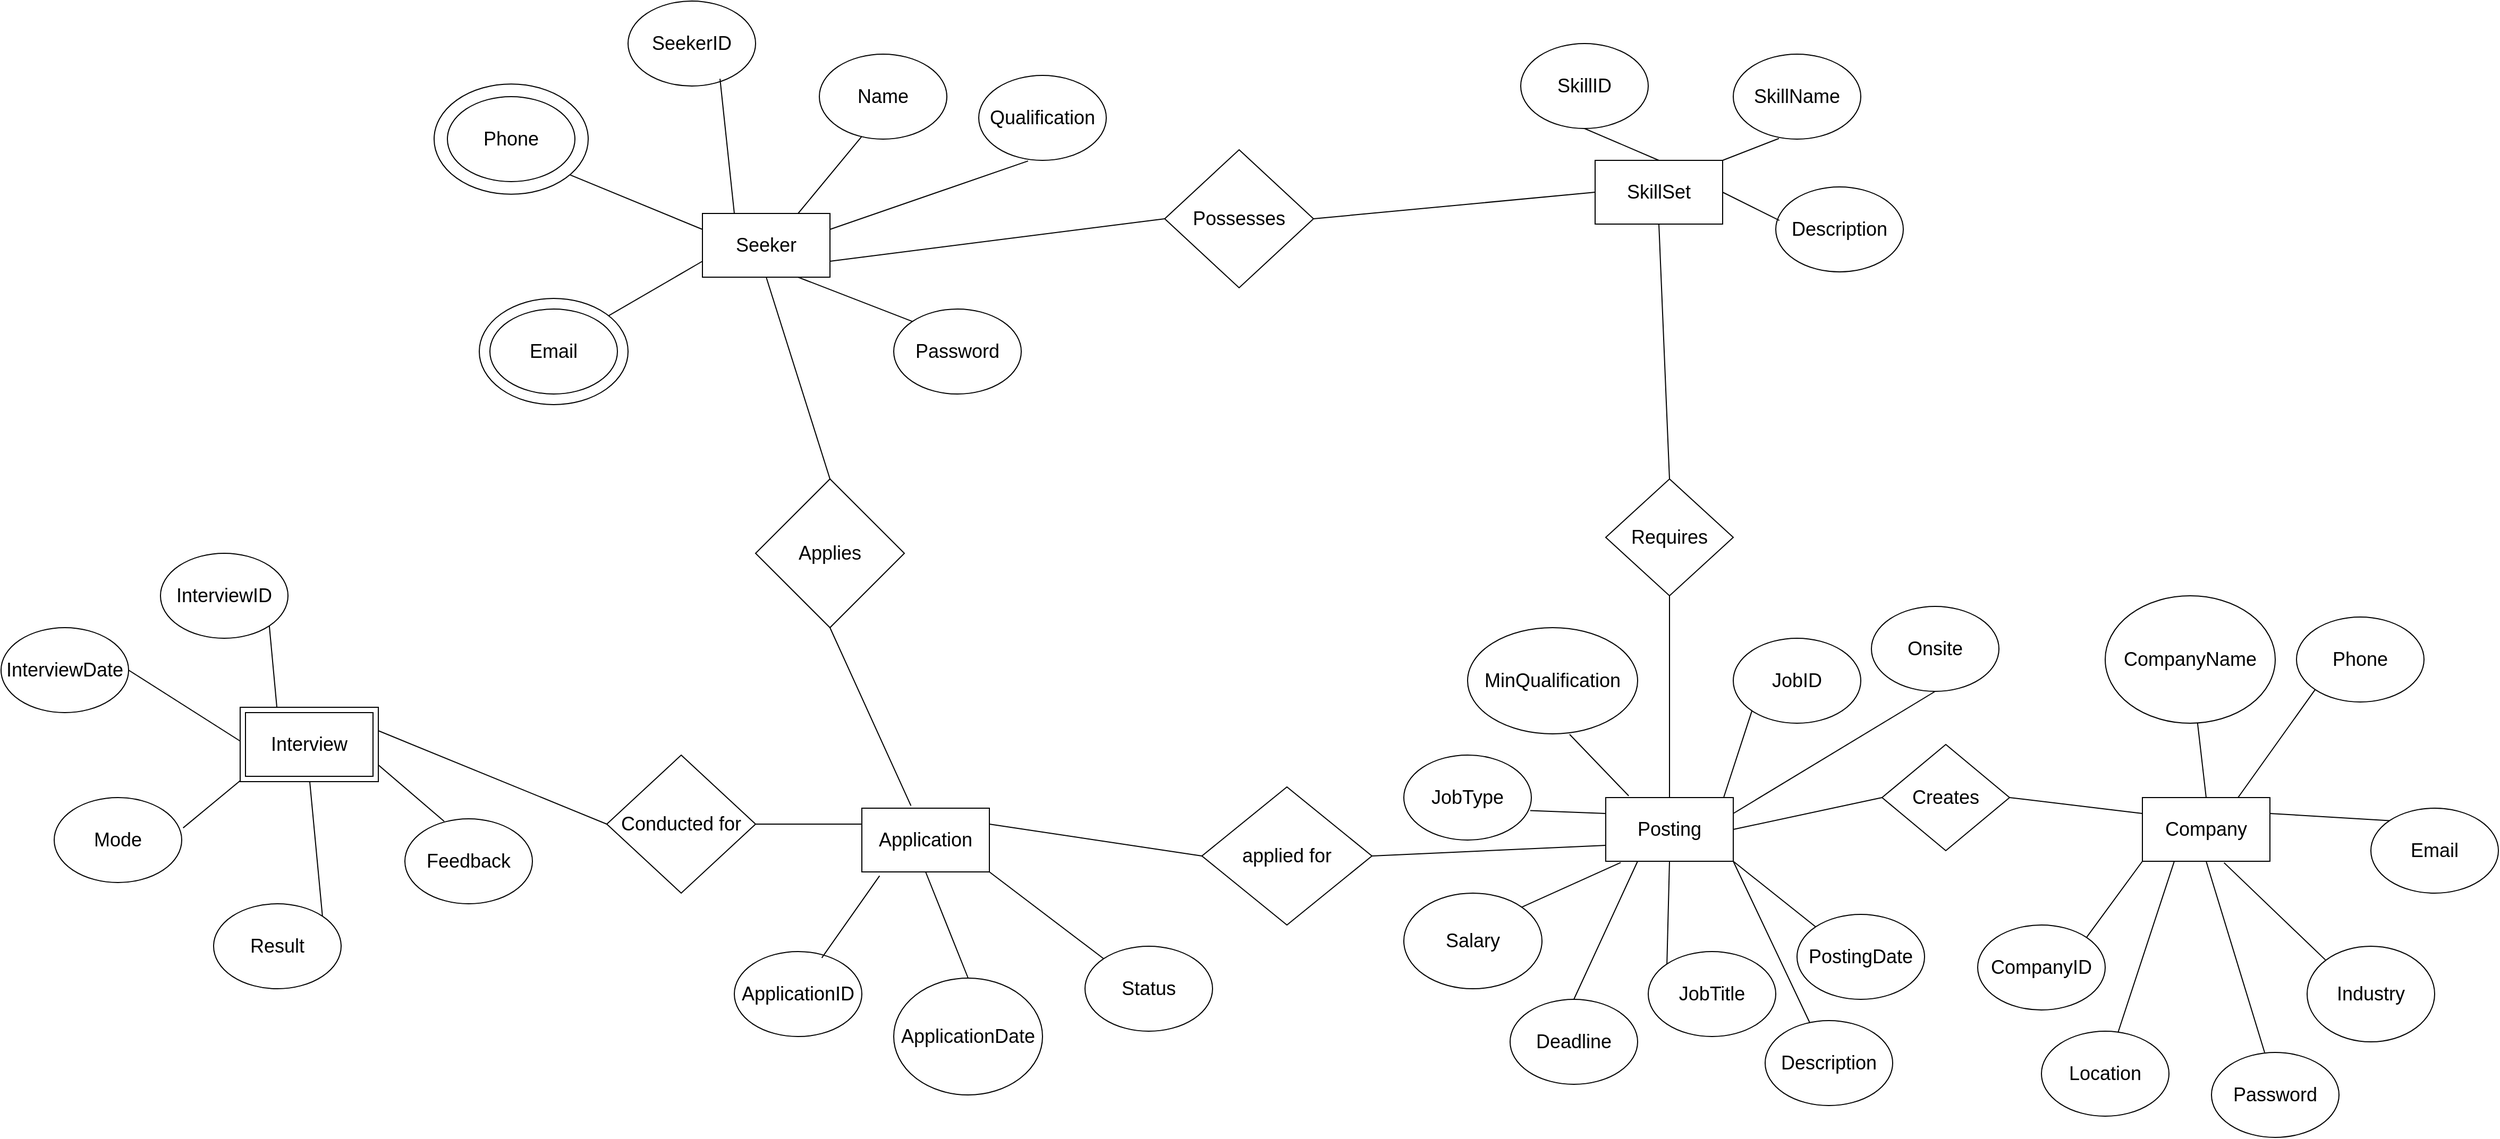 <mxfile>
    <diagram name="Page-1" id="cp84o7B4BJOMeSiZlsK_">
        <mxGraphModel dx="1922" dy="307" grid="1" gridSize="10" guides="1" tooltips="1" connect="1" arrows="1" fold="1" page="1" pageScale="1" pageWidth="850" pageHeight="1100" math="0" shadow="0">
            <root>
                <mxCell id="0"/>
                <mxCell id="1" parent="0"/>
                <mxCell id="RwynLnDdxg68aPMQS0TP-105" value="" style="endArrow=none;html=1;rounded=0;exitX=1;exitY=1;exitDx=0;exitDy=0;entryX=0.25;entryY=0;entryDx=0;entryDy=0;" parent="1" source="RwynLnDdxg68aPMQS0TP-100" target="RwynLnDdxg68aPMQS0TP-99" edge="1">
                    <mxGeometry width="50" height="50" relative="1" as="geometry">
                        <mxPoint x="60" y="730" as="sourcePoint"/>
                        <mxPoint x="110" y="680" as="targetPoint"/>
                    </mxGeometry>
                </mxCell>
                <mxCell id="RwynLnDdxg68aPMQS0TP-106" value="" style="endArrow=none;html=1;rounded=0;exitX=1;exitY=0.5;exitDx=0;exitDy=0;entryX=0;entryY=0.5;entryDx=0;entryDy=0;" parent="1" source="RwynLnDdxg68aPMQS0TP-101" target="RwynLnDdxg68aPMQS0TP-99" edge="1">
                    <mxGeometry width="50" height="50" relative="1" as="geometry">
                        <mxPoint x="60" y="730" as="sourcePoint"/>
                        <mxPoint x="110" y="680" as="targetPoint"/>
                    </mxGeometry>
                </mxCell>
                <mxCell id="RwynLnDdxg68aPMQS0TP-107" value="" style="endArrow=none;html=1;rounded=0;exitX=1.011;exitY=0.357;exitDx=0;exitDy=0;exitPerimeter=0;entryX=0;entryY=1;entryDx=0;entryDy=0;" parent="1" source="RwynLnDdxg68aPMQS0TP-102" target="RwynLnDdxg68aPMQS0TP-99" edge="1">
                    <mxGeometry width="50" height="50" relative="1" as="geometry">
                        <mxPoint x="60" y="730" as="sourcePoint"/>
                        <mxPoint x="110" y="680" as="targetPoint"/>
                    </mxGeometry>
                </mxCell>
                <mxCell id="RwynLnDdxg68aPMQS0TP-108" value="" style="endArrow=none;html=1;rounded=0;exitX=1;exitY=0;exitDx=0;exitDy=0;entryX=0.5;entryY=1;entryDx=0;entryDy=0;" parent="1" source="RwynLnDdxg68aPMQS0TP-103" target="RwynLnDdxg68aPMQS0TP-99" edge="1">
                    <mxGeometry width="50" height="50" relative="1" as="geometry">
                        <mxPoint x="60" y="730" as="sourcePoint"/>
                        <mxPoint x="110" y="680" as="targetPoint"/>
                    </mxGeometry>
                </mxCell>
                <mxCell id="RwynLnDdxg68aPMQS0TP-109" value="" style="endArrow=none;html=1;rounded=0;exitX=0.308;exitY=0.03;exitDx=0;exitDy=0;entryX=1;entryY=0.75;entryDx=0;entryDy=0;exitPerimeter=0;" parent="1" source="RwynLnDdxg68aPMQS0TP-104" target="RwynLnDdxg68aPMQS0TP-99" edge="1">
                    <mxGeometry width="50" height="50" relative="1" as="geometry">
                        <mxPoint x="60" y="730" as="sourcePoint"/>
                        <mxPoint x="110" y="680" as="targetPoint"/>
                    </mxGeometry>
                </mxCell>
                <mxCell id="24" value="" style="endArrow=none;html=1;exitX=1;exitY=0.25;exitDx=0;exitDy=0;entryX=0;entryY=0.5;entryDx=0;entryDy=0;" parent="1" source="RwynLnDdxg68aPMQS0TP-99" target="22" edge="1">
                    <mxGeometry width="50" height="50" relative="1" as="geometry">
                        <mxPoint x="100" y="600" as="sourcePoint"/>
                        <mxPoint x="150" y="550" as="targetPoint"/>
                    </mxGeometry>
                </mxCell>
                <mxCell id="44" value="" style="rounded=0;whiteSpace=wrap;html=1;" parent="1" vertex="1">
                    <mxGeometry x="-515" y="685" width="130" height="70" as="geometry"/>
                </mxCell>
                <mxCell id="RwynLnDdxg68aPMQS0TP-13" value="" style="endArrow=none;html=1;rounded=0;entryX=1;entryY=1;entryDx=0;entryDy=0;exitX=0;exitY=0.25;exitDx=0;exitDy=0;" parent="1" source="RwynLnDdxg68aPMQS0TP-1" target="RwynLnDdxg68aPMQS0TP-5" edge="1">
                    <mxGeometry width="50" height="50" relative="1" as="geometry">
                        <mxPoint x="150" y="190" as="sourcePoint"/>
                        <mxPoint x="200" y="140" as="targetPoint"/>
                    </mxGeometry>
                </mxCell>
                <mxCell id="RwynLnDdxg68aPMQS0TP-14" value="" style="endArrow=none;html=1;rounded=0;exitX=1;exitY=0;exitDx=0;exitDy=0;entryX=0;entryY=0.75;entryDx=0;entryDy=0;" parent="1" source="RwynLnDdxg68aPMQS0TP-4" target="RwynLnDdxg68aPMQS0TP-1" edge="1">
                    <mxGeometry width="50" height="50" relative="1" as="geometry">
                        <mxPoint x="150" y="190" as="sourcePoint"/>
                        <mxPoint x="200" y="140" as="targetPoint"/>
                    </mxGeometry>
                </mxCell>
                <mxCell id="26" value="" style="ellipse;whiteSpace=wrap;html=1;" parent="1" vertex="1">
                    <mxGeometry x="-332.5" y="98.13" width="145" height="103.75" as="geometry"/>
                </mxCell>
                <mxCell id="25" value="" style="ellipse;whiteSpace=wrap;html=1;" parent="1" vertex="1">
                    <mxGeometry x="-290" y="300" width="140" height="100" as="geometry"/>
                </mxCell>
                <mxCell id="RwynLnDdxg68aPMQS0TP-1" value="&lt;font style=&quot;font-size: 18px;&quot;&gt;Seeker&lt;/font&gt;" style="rounded=0;whiteSpace=wrap;html=1;" parent="1" vertex="1">
                    <mxGeometry x="-80" y="220" width="120" height="60" as="geometry"/>
                </mxCell>
                <mxCell id="RwynLnDdxg68aPMQS0TP-2" value="&lt;font style=&quot;font-size: 18px;&quot;&gt;SeekerID&lt;/font&gt;" style="ellipse;whiteSpace=wrap;html=1;" parent="1" vertex="1">
                    <mxGeometry x="-150" y="20" width="120" height="80" as="geometry"/>
                </mxCell>
                <mxCell id="RwynLnDdxg68aPMQS0TP-3" value="&lt;font style=&quot;font-size: 18px;&quot;&gt;Name&lt;/font&gt;" style="ellipse;whiteSpace=wrap;html=1;" parent="1" vertex="1">
                    <mxGeometry x="30" y="70" width="120" height="80" as="geometry"/>
                </mxCell>
                <mxCell id="RwynLnDdxg68aPMQS0TP-4" value="&lt;font style=&quot;font-size: 18px;&quot;&gt;Email&lt;/font&gt;" style="ellipse;whiteSpace=wrap;html=1;" parent="1" vertex="1">
                    <mxGeometry x="-280" y="310" width="120" height="80" as="geometry"/>
                </mxCell>
                <mxCell id="RwynLnDdxg68aPMQS0TP-5" value="&lt;font style=&quot;font-size: 18px;&quot;&gt;Phone&lt;/font&gt;" style="ellipse;whiteSpace=wrap;html=1;" parent="1" vertex="1">
                    <mxGeometry x="-320" y="110" width="120" height="80" as="geometry"/>
                </mxCell>
                <mxCell id="RwynLnDdxg68aPMQS0TP-7" value="&lt;font style=&quot;font-size: 18px;&quot;&gt;Qualification&lt;/font&gt;" style="ellipse;whiteSpace=wrap;html=1;" parent="1" vertex="1">
                    <mxGeometry x="180" y="90" width="120" height="80" as="geometry"/>
                </mxCell>
                <mxCell id="RwynLnDdxg68aPMQS0TP-9" value="" style="endArrow=none;html=1;rounded=0;entryX=0.387;entryY=1.007;entryDx=0;entryDy=0;entryPerimeter=0;exitX=1;exitY=0.25;exitDx=0;exitDy=0;" parent="1" source="RwynLnDdxg68aPMQS0TP-1" target="RwynLnDdxg68aPMQS0TP-7" edge="1">
                    <mxGeometry width="50" height="50" relative="1" as="geometry">
                        <mxPoint x="150" y="190" as="sourcePoint"/>
                        <mxPoint x="200" y="140" as="targetPoint"/>
                    </mxGeometry>
                </mxCell>
                <mxCell id="RwynLnDdxg68aPMQS0TP-10" value="" style="endArrow=none;html=1;rounded=0;entryX=0.333;entryY=0.968;entryDx=0;entryDy=0;entryPerimeter=0;exitX=0.75;exitY=0;exitDx=0;exitDy=0;" parent="1" source="RwynLnDdxg68aPMQS0TP-1" target="RwynLnDdxg68aPMQS0TP-3" edge="1">
                    <mxGeometry width="50" height="50" relative="1" as="geometry">
                        <mxPoint x="150" y="190" as="sourcePoint"/>
                        <mxPoint x="200" y="140" as="targetPoint"/>
                    </mxGeometry>
                </mxCell>
                <mxCell id="RwynLnDdxg68aPMQS0TP-12" value="" style="endArrow=none;html=1;rounded=0;entryX=0.721;entryY=0.915;entryDx=0;entryDy=0;entryPerimeter=0;exitX=0.25;exitY=0;exitDx=0;exitDy=0;" parent="1" source="RwynLnDdxg68aPMQS0TP-1" target="RwynLnDdxg68aPMQS0TP-2" edge="1">
                    <mxGeometry width="50" height="50" relative="1" as="geometry">
                        <mxPoint x="150" y="190" as="sourcePoint"/>
                        <mxPoint x="200" y="140" as="targetPoint"/>
                    </mxGeometry>
                </mxCell>
                <mxCell id="RwynLnDdxg68aPMQS0TP-16" value="&lt;font style=&quot;font-size: 18px;&quot;&gt;SkillSet&lt;/font&gt;" style="rounded=0;whiteSpace=wrap;html=1;" parent="1" vertex="1">
                    <mxGeometry x="760" y="170" width="120" height="60" as="geometry"/>
                </mxCell>
                <mxCell id="RwynLnDdxg68aPMQS0TP-17" value="&lt;font style=&quot;font-size: 18px;&quot;&gt;SkillID&lt;/font&gt;" style="ellipse;whiteSpace=wrap;html=1;" parent="1" vertex="1">
                    <mxGeometry x="690" y="60" width="120" height="80" as="geometry"/>
                </mxCell>
                <mxCell id="RwynLnDdxg68aPMQS0TP-18" value="&lt;font style=&quot;font-size: 18px;&quot;&gt;SkillName&lt;/font&gt;" style="ellipse;whiteSpace=wrap;html=1;" parent="1" vertex="1">
                    <mxGeometry x="890" y="70" width="120" height="80" as="geometry"/>
                </mxCell>
                <mxCell id="RwynLnDdxg68aPMQS0TP-21" value="" style="endArrow=none;html=1;rounded=0;entryX=0.5;entryY=1;entryDx=0;entryDy=0;exitX=0.5;exitY=0;exitDx=0;exitDy=0;" parent="1" source="RwynLnDdxg68aPMQS0TP-16" target="RwynLnDdxg68aPMQS0TP-17" edge="1">
                    <mxGeometry width="50" height="50" relative="1" as="geometry">
                        <mxPoint x="570" y="190" as="sourcePoint"/>
                        <mxPoint x="620" y="140" as="targetPoint"/>
                    </mxGeometry>
                </mxCell>
                <mxCell id="RwynLnDdxg68aPMQS0TP-22" value="" style="endArrow=none;html=1;rounded=0;entryX=0.358;entryY=0.992;entryDx=0;entryDy=0;entryPerimeter=0;exitX=1;exitY=0;exitDx=0;exitDy=0;" parent="1" source="RwynLnDdxg68aPMQS0TP-16" target="RwynLnDdxg68aPMQS0TP-18" edge="1">
                    <mxGeometry width="50" height="50" relative="1" as="geometry">
                        <mxPoint x="570" y="190" as="sourcePoint"/>
                        <mxPoint x="620" y="140" as="targetPoint"/>
                    </mxGeometry>
                </mxCell>
                <mxCell id="RwynLnDdxg68aPMQS0TP-23" value="&lt;font style=&quot;font-size: 18px;&quot;&gt;Possesses&lt;/font&gt;" style="rhombus;whiteSpace=wrap;html=1;" parent="1" vertex="1">
                    <mxGeometry x="355" y="160" width="140" height="130" as="geometry"/>
                </mxCell>
                <mxCell id="RwynLnDdxg68aPMQS0TP-26" value="&lt;font style=&quot;font-size: 18px;&quot;&gt;Company&lt;/font&gt;" style="rounded=0;whiteSpace=wrap;html=1;" parent="1" vertex="1">
                    <mxGeometry x="1275" y="770" width="120" height="60" as="geometry"/>
                </mxCell>
                <mxCell id="RwynLnDdxg68aPMQS0TP-27" value="&lt;font style=&quot;font-size: 18px;&quot;&gt;CompanyID&lt;/font&gt;" style="ellipse;whiteSpace=wrap;html=1;" parent="1" vertex="1">
                    <mxGeometry x="1120" y="890" width="120" height="80" as="geometry"/>
                </mxCell>
                <mxCell id="RwynLnDdxg68aPMQS0TP-29" value="&lt;font style=&quot;font-size: 18px;&quot;&gt;Email&lt;/font&gt;" style="ellipse;whiteSpace=wrap;html=1;" parent="1" vertex="1">
                    <mxGeometry x="1490" y="780" width="120" height="80" as="geometry"/>
                </mxCell>
                <mxCell id="RwynLnDdxg68aPMQS0TP-33" value="&lt;font style=&quot;font-size: 18px;&quot;&gt;CompanyName&lt;/font&gt;" style="ellipse;whiteSpace=wrap;html=1;" parent="1" vertex="1">
                    <mxGeometry x="1240" y="580" width="160" height="120" as="geometry"/>
                </mxCell>
                <mxCell id="RwynLnDdxg68aPMQS0TP-36" value="&lt;font style=&quot;font-size: 18px;&quot;&gt;Industry&lt;/font&gt;" style="ellipse;whiteSpace=wrap;html=1;" parent="1" vertex="1">
                    <mxGeometry x="1430" y="910" width="120" height="90" as="geometry"/>
                </mxCell>
                <mxCell id="RwynLnDdxg68aPMQS0TP-39" value="" style="endArrow=none;html=1;rounded=0;exitX=0.5;exitY=0;exitDx=0;exitDy=0;" parent="1" source="RwynLnDdxg68aPMQS0TP-26" target="RwynLnDdxg68aPMQS0TP-33" edge="1">
                    <mxGeometry width="50" height="50" relative="1" as="geometry">
                        <mxPoint x="190" y="640" as="sourcePoint"/>
                        <mxPoint x="240" y="590" as="targetPoint"/>
                    </mxGeometry>
                </mxCell>
                <mxCell id="RwynLnDdxg68aPMQS0TP-40" value="" style="endArrow=none;html=1;rounded=0;entryX=0;entryY=1;entryDx=0;entryDy=0;exitX=1;exitY=0;exitDx=0;exitDy=0;" parent="1" source="RwynLnDdxg68aPMQS0TP-27" target="RwynLnDdxg68aPMQS0TP-26" edge="1">
                    <mxGeometry width="50" height="50" relative="1" as="geometry">
                        <mxPoint x="190" y="640" as="sourcePoint"/>
                        <mxPoint x="240" y="590" as="targetPoint"/>
                    </mxGeometry>
                </mxCell>
                <mxCell id="RwynLnDdxg68aPMQS0TP-43" value="" style="endArrow=none;html=1;rounded=0;entryX=1;entryY=0.25;entryDx=0;entryDy=0;exitX=0;exitY=0;exitDx=0;exitDy=0;" parent="1" source="RwynLnDdxg68aPMQS0TP-29" target="RwynLnDdxg68aPMQS0TP-26" edge="1">
                    <mxGeometry width="50" height="50" relative="1" as="geometry">
                        <mxPoint x="190" y="640" as="sourcePoint"/>
                        <mxPoint x="240" y="590" as="targetPoint"/>
                    </mxGeometry>
                </mxCell>
                <mxCell id="RwynLnDdxg68aPMQS0TP-44" value="" style="endArrow=none;html=1;rounded=0;entryX=0.64;entryY=1.022;entryDx=0;entryDy=0;entryPerimeter=0;exitX=0;exitY=0;exitDx=0;exitDy=0;" parent="1" source="RwynLnDdxg68aPMQS0TP-36" target="RwynLnDdxg68aPMQS0TP-26" edge="1">
                    <mxGeometry width="50" height="50" relative="1" as="geometry">
                        <mxPoint x="190" y="640" as="sourcePoint"/>
                        <mxPoint x="240" y="590" as="targetPoint"/>
                    </mxGeometry>
                </mxCell>
                <mxCell id="RwynLnDdxg68aPMQS0TP-46" value="&lt;font style=&quot;font-size: 18px;&quot;&gt;Phone&lt;/font&gt;" style="ellipse;whiteSpace=wrap;html=1;" parent="1" vertex="1">
                    <mxGeometry x="1420" y="600" width="120" height="80" as="geometry"/>
                </mxCell>
                <mxCell id="RwynLnDdxg68aPMQS0TP-47" value="" style="endArrow=none;html=1;rounded=0;entryX=0;entryY=1;entryDx=0;entryDy=0;exitX=0.75;exitY=0;exitDx=0;exitDy=0;" parent="1" source="RwynLnDdxg68aPMQS0TP-26" target="RwynLnDdxg68aPMQS0TP-46" edge="1">
                    <mxGeometry width="50" height="50" relative="1" as="geometry">
                        <mxPoint x="350" y="750" as="sourcePoint"/>
                        <mxPoint x="400" y="700" as="targetPoint"/>
                    </mxGeometry>
                </mxCell>
                <mxCell id="RwynLnDdxg68aPMQS0TP-53" value="&lt;font style=&quot;font-size: 18px;&quot;&gt;Posting&lt;/font&gt;" style="rounded=0;whiteSpace=wrap;html=1;" parent="1" vertex="1">
                    <mxGeometry x="770" y="770" width="120" height="60" as="geometry"/>
                </mxCell>
                <mxCell id="RwynLnDdxg68aPMQS0TP-55" value="&lt;font style=&quot;font-size: 18px;&quot;&gt;JobID&lt;/font&gt;" style="ellipse;whiteSpace=wrap;html=1;" parent="1" vertex="1">
                    <mxGeometry x="890" y="620" width="120" height="80" as="geometry"/>
                </mxCell>
                <mxCell id="RwynLnDdxg68aPMQS0TP-56" value="&lt;font style=&quot;font-size: 18px;&quot;&gt;JobTitle&lt;/font&gt;" style="ellipse;whiteSpace=wrap;html=1;" parent="1" vertex="1">
                    <mxGeometry x="810" y="915" width="120" height="80" as="geometry"/>
                </mxCell>
                <mxCell id="RwynLnDdxg68aPMQS0TP-57" value="&lt;font style=&quot;font-size: 18px;&quot;&gt;Description&lt;/font&gt;" style="ellipse;whiteSpace=wrap;html=1;" parent="1" vertex="1">
                    <mxGeometry x="920" y="980" width="120" height="80" as="geometry"/>
                </mxCell>
                <mxCell id="RwynLnDdxg68aPMQS0TP-59" value="&lt;font style=&quot;font-size: 18px;&quot;&gt;JobType&lt;/font&gt;" style="ellipse;whiteSpace=wrap;html=1;" parent="1" vertex="1">
                    <mxGeometry x="580" y="730" width="120" height="80" as="geometry"/>
                </mxCell>
                <mxCell id="RwynLnDdxg68aPMQS0TP-60" value="&lt;font style=&quot;font-size: 18px;&quot;&gt;Salary&lt;/font&gt;" style="ellipse;whiteSpace=wrap;html=1;" parent="1" vertex="1">
                    <mxGeometry x="580" y="860" width="130" height="90" as="geometry"/>
                </mxCell>
                <mxCell id="RwynLnDdxg68aPMQS0TP-61" value="&lt;font style=&quot;font-size: 18px;&quot;&gt;PostingDate&lt;/font&gt;" style="ellipse;whiteSpace=wrap;html=1;" parent="1" vertex="1">
                    <mxGeometry x="950" y="880" width="120" height="80" as="geometry"/>
                </mxCell>
                <mxCell id="RwynLnDdxg68aPMQS0TP-62" value="&lt;font style=&quot;font-size: 18px;&quot;&gt;Deadline&lt;/font&gt;" style="ellipse;whiteSpace=wrap;html=1;" parent="1" vertex="1">
                    <mxGeometry x="680" y="960" width="120" height="80" as="geometry"/>
                </mxCell>
                <mxCell id="RwynLnDdxg68aPMQS0TP-63" value="" style="endArrow=none;html=1;rounded=0;entryX=0.117;entryY=1.02;entryDx=0;entryDy=0;exitX=1;exitY=0;exitDx=0;exitDy=0;entryPerimeter=0;" parent="1" source="RwynLnDdxg68aPMQS0TP-60" target="RwynLnDdxg68aPMQS0TP-53" edge="1">
                    <mxGeometry width="50" height="50" relative="1" as="geometry">
                        <mxPoint x="550" y="860" as="sourcePoint"/>
                        <mxPoint x="600" y="810" as="targetPoint"/>
                    </mxGeometry>
                </mxCell>
                <mxCell id="RwynLnDdxg68aPMQS0TP-64" value="" style="endArrow=none;html=1;rounded=0;entryX=0.991;entryY=0.653;entryDx=0;entryDy=0;entryPerimeter=0;exitX=0;exitY=0.25;exitDx=0;exitDy=0;" parent="1" source="RwynLnDdxg68aPMQS0TP-53" target="RwynLnDdxg68aPMQS0TP-59" edge="1">
                    <mxGeometry width="50" height="50" relative="1" as="geometry">
                        <mxPoint x="870" y="570" as="sourcePoint"/>
                        <mxPoint x="920" y="520" as="targetPoint"/>
                    </mxGeometry>
                </mxCell>
                <mxCell id="RwynLnDdxg68aPMQS0TP-65" value="" style="endArrow=none;html=1;rounded=0;exitX=1;exitY=1;exitDx=0;exitDy=0;" parent="1" source="RwynLnDdxg68aPMQS0TP-53" target="RwynLnDdxg68aPMQS0TP-57" edge="1">
                    <mxGeometry width="50" height="50" relative="1" as="geometry">
                        <mxPoint x="870" y="570" as="sourcePoint"/>
                        <mxPoint x="920" y="520" as="targetPoint"/>
                    </mxGeometry>
                </mxCell>
                <mxCell id="RwynLnDdxg68aPMQS0TP-66" value="" style="endArrow=none;html=1;rounded=0;entryX=0;entryY=0;entryDx=0;entryDy=0;exitX=0.5;exitY=1;exitDx=0;exitDy=0;" parent="1" source="RwynLnDdxg68aPMQS0TP-53" target="RwynLnDdxg68aPMQS0TP-56" edge="1">
                    <mxGeometry width="50" height="50" relative="1" as="geometry">
                        <mxPoint x="870" y="570" as="sourcePoint"/>
                        <mxPoint x="920" y="520" as="targetPoint"/>
                    </mxGeometry>
                </mxCell>
                <mxCell id="RwynLnDdxg68aPMQS0TP-67" value="" style="endArrow=none;html=1;rounded=0;entryX=0.5;entryY=0;entryDx=0;entryDy=0;exitX=0.25;exitY=1;exitDx=0;exitDy=0;" parent="1" source="RwynLnDdxg68aPMQS0TP-53" target="RwynLnDdxg68aPMQS0TP-62" edge="1">
                    <mxGeometry width="50" height="50" relative="1" as="geometry">
                        <mxPoint x="870" y="570" as="sourcePoint"/>
                        <mxPoint x="920" y="520" as="targetPoint"/>
                    </mxGeometry>
                </mxCell>
                <mxCell id="RwynLnDdxg68aPMQS0TP-69" value="" style="endArrow=none;html=1;rounded=0;entryX=0;entryY=1;entryDx=0;entryDy=0;exitX=0.926;exitY=-0.008;exitDx=0;exitDy=0;exitPerimeter=0;" parent="1" source="RwynLnDdxg68aPMQS0TP-53" target="RwynLnDdxg68aPMQS0TP-55" edge="1">
                    <mxGeometry width="50" height="50" relative="1" as="geometry">
                        <mxPoint x="870" y="570" as="sourcePoint"/>
                        <mxPoint x="920" y="520" as="targetPoint"/>
                    </mxGeometry>
                </mxCell>
                <mxCell id="RwynLnDdxg68aPMQS0TP-70" value="" style="endArrow=none;html=1;rounded=0;entryX=0;entryY=0;entryDx=0;entryDy=0;exitX=1;exitY=1;exitDx=0;exitDy=0;" parent="1" source="RwynLnDdxg68aPMQS0TP-53" target="RwynLnDdxg68aPMQS0TP-61" edge="1">
                    <mxGeometry width="50" height="50" relative="1" as="geometry">
                        <mxPoint x="870" y="570" as="sourcePoint"/>
                        <mxPoint x="920" y="520" as="targetPoint"/>
                    </mxGeometry>
                </mxCell>
                <mxCell id="RwynLnDdxg68aPMQS0TP-71" value="&lt;font style=&quot;font-size: 18px;&quot;&gt;Requires&lt;/font&gt;" style="rhombus;whiteSpace=wrap;html=1;" parent="1" vertex="1">
                    <mxGeometry x="770" y="470" width="120" height="110" as="geometry"/>
                </mxCell>
                <mxCell id="RwynLnDdxg68aPMQS0TP-74" value="&lt;font style=&quot;font-size: 18px;&quot;&gt;Creates&lt;/font&gt;" style="rhombus;whiteSpace=wrap;html=1;" parent="1" vertex="1">
                    <mxGeometry x="1030" y="720" width="120" height="100" as="geometry"/>
                </mxCell>
                <mxCell id="RwynLnDdxg68aPMQS0TP-76" value="" style="endArrow=none;html=1;rounded=0;entryX=1;entryY=0.5;entryDx=0;entryDy=0;exitX=0;exitY=0.25;exitDx=0;exitDy=0;" parent="1" source="RwynLnDdxg68aPMQS0TP-26" target="RwynLnDdxg68aPMQS0TP-74" edge="1">
                    <mxGeometry width="50" height="50" relative="1" as="geometry">
                        <mxPoint x="910" y="830" as="sourcePoint"/>
                        <mxPoint x="960" y="780" as="targetPoint"/>
                    </mxGeometry>
                </mxCell>
                <mxCell id="RwynLnDdxg68aPMQS0TP-77" value="" style="endArrow=none;html=1;rounded=0;entryX=0.25;entryY=1;entryDx=0;entryDy=0;exitX=0.6;exitY=0.017;exitDx=0;exitDy=0;exitPerimeter=0;" parent="1" source="RwynLnDdxg68aPMQS0TP-78" target="RwynLnDdxg68aPMQS0TP-26" edge="1">
                    <mxGeometry width="50" height="50" relative="1" as="geometry">
                        <mxPoint x="770" y="1050" as="sourcePoint"/>
                        <mxPoint x="960" y="780" as="targetPoint"/>
                    </mxGeometry>
                </mxCell>
                <mxCell id="RwynLnDdxg68aPMQS0TP-78" value="&lt;font style=&quot;font-size: 18px;&quot;&gt;Location&lt;/font&gt;" style="ellipse;whiteSpace=wrap;html=1;" parent="1" vertex="1">
                    <mxGeometry x="1180" y="990" width="120" height="80" as="geometry"/>
                </mxCell>
                <mxCell id="RwynLnDdxg68aPMQS0TP-80" value="&lt;font style=&quot;font-size: 18px;&quot;&gt;Application&lt;/font&gt;" style="rounded=0;whiteSpace=wrap;html=1;" parent="1" vertex="1">
                    <mxGeometry x="70" y="780" width="120" height="60" as="geometry"/>
                </mxCell>
                <mxCell id="RwynLnDdxg68aPMQS0TP-81" value="&lt;font style=&quot;font-size: 18px;&quot;&gt;ApplicationID&lt;/font&gt;" style="ellipse;whiteSpace=wrap;html=1;" parent="1" vertex="1">
                    <mxGeometry x="-50" y="915" width="120" height="80" as="geometry"/>
                </mxCell>
                <mxCell id="RwynLnDdxg68aPMQS0TP-85" value="&lt;font style=&quot;font-size: 18px;&quot;&gt;ApplicationDate&lt;/font&gt;" style="ellipse;whiteSpace=wrap;html=1;" parent="1" vertex="1">
                    <mxGeometry x="100" y="940" width="140" height="110" as="geometry"/>
                </mxCell>
                <mxCell id="RwynLnDdxg68aPMQS0TP-86" value="&lt;font style=&quot;font-size: 18px;&quot;&gt;Status&lt;/font&gt;" style="ellipse;whiteSpace=wrap;html=1;" parent="1" vertex="1">
                    <mxGeometry x="280" y="910" width="120" height="80" as="geometry"/>
                </mxCell>
                <mxCell id="RwynLnDdxg68aPMQS0TP-90" value="" style="endArrow=none;html=1;rounded=0;exitX=0.686;exitY=0.074;exitDx=0;exitDy=0;entryX=0.139;entryY=1.062;entryDx=0;entryDy=0;entryPerimeter=0;exitPerimeter=0;" parent="1" source="RwynLnDdxg68aPMQS0TP-81" target="RwynLnDdxg68aPMQS0TP-80" edge="1">
                    <mxGeometry width="50" height="50" relative="1" as="geometry">
                        <mxPoint x="170" y="430" as="sourcePoint"/>
                        <mxPoint x="220" y="380" as="targetPoint"/>
                    </mxGeometry>
                </mxCell>
                <mxCell id="RwynLnDdxg68aPMQS0TP-91" value="" style="endArrow=none;html=1;rounded=0;exitX=0.5;exitY=1;exitDx=0;exitDy=0;entryX=0.5;entryY=0;entryDx=0;entryDy=0;" parent="1" source="RwynLnDdxg68aPMQS0TP-80" target="RwynLnDdxg68aPMQS0TP-85" edge="1">
                    <mxGeometry width="50" height="50" relative="1" as="geometry">
                        <mxPoint x="170" y="430" as="sourcePoint"/>
                        <mxPoint x="220" y="380" as="targetPoint"/>
                    </mxGeometry>
                </mxCell>
                <mxCell id="RwynLnDdxg68aPMQS0TP-93" value="" style="endArrow=none;html=1;rounded=0;entryX=0;entryY=0;entryDx=0;entryDy=0;exitX=1;exitY=1;exitDx=0;exitDy=0;" parent="1" source="RwynLnDdxg68aPMQS0TP-80" target="RwynLnDdxg68aPMQS0TP-86" edge="1">
                    <mxGeometry width="50" height="50" relative="1" as="geometry">
                        <mxPoint x="170" y="430" as="sourcePoint"/>
                        <mxPoint x="220" y="380" as="targetPoint"/>
                    </mxGeometry>
                </mxCell>
                <mxCell id="RwynLnDdxg68aPMQS0TP-96" value="&lt;font style=&quot;font-size: 18px;&quot;&gt;applied for&lt;/font&gt;" style="rhombus;whiteSpace=wrap;html=1;" parent="1" vertex="1">
                    <mxGeometry x="390" y="760" width="160" height="130" as="geometry"/>
                </mxCell>
                <mxCell id="RwynLnDdxg68aPMQS0TP-98" value="" style="endArrow=none;html=1;rounded=0;entryX=0;entryY=0.75;entryDx=0;entryDy=0;exitX=1;exitY=0.5;exitDx=0;exitDy=0;" parent="1" source="RwynLnDdxg68aPMQS0TP-96" target="RwynLnDdxg68aPMQS0TP-53" edge="1">
                    <mxGeometry width="50" height="50" relative="1" as="geometry">
                        <mxPoint x="390" y="380" as="sourcePoint"/>
                        <mxPoint x="440" y="330" as="targetPoint"/>
                    </mxGeometry>
                </mxCell>
                <mxCell id="RwynLnDdxg68aPMQS0TP-99" value="&lt;font style=&quot;font-size: 18px;&quot;&gt;Interview&lt;/font&gt;" style="rounded=0;whiteSpace=wrap;html=1;" parent="1" vertex="1">
                    <mxGeometry x="-510" y="690" width="120" height="60" as="geometry"/>
                </mxCell>
                <mxCell id="RwynLnDdxg68aPMQS0TP-100" value="&lt;font style=&quot;font-size: 18px;&quot;&gt;InterviewID&lt;/font&gt;" style="ellipse;whiteSpace=wrap;html=1;" parent="1" vertex="1">
                    <mxGeometry x="-590" y="540" width="120" height="80" as="geometry"/>
                </mxCell>
                <mxCell id="RwynLnDdxg68aPMQS0TP-101" value="&lt;font style=&quot;font-size: 18px;&quot;&gt;InterviewDate&lt;/font&gt;" style="ellipse;whiteSpace=wrap;html=1;" parent="1" vertex="1">
                    <mxGeometry x="-740" y="610" width="120" height="80" as="geometry"/>
                </mxCell>
                <mxCell id="RwynLnDdxg68aPMQS0TP-102" value="&lt;font style=&quot;font-size: 18px;&quot;&gt;Mode&lt;/font&gt;" style="ellipse;whiteSpace=wrap;html=1;" parent="1" vertex="1">
                    <mxGeometry x="-690" y="770" width="120" height="80" as="geometry"/>
                </mxCell>
                <mxCell id="RwynLnDdxg68aPMQS0TP-103" value="&lt;font style=&quot;font-size: 18px;&quot;&gt;Result&lt;/font&gt;" style="ellipse;whiteSpace=wrap;html=1;" parent="1" vertex="1">
                    <mxGeometry x="-540" y="870" width="120" height="80" as="geometry"/>
                </mxCell>
                <mxCell id="RwynLnDdxg68aPMQS0TP-104" value="&lt;font style=&quot;font-size: 18px;&quot;&gt;Feedback&lt;/font&gt;" style="ellipse;whiteSpace=wrap;html=1;" parent="1" vertex="1">
                    <mxGeometry x="-360" y="790" width="120" height="80" as="geometry"/>
                </mxCell>
                <mxCell id="14" value="&lt;font style=&quot;font-size: 18px;&quot;&gt;Applies&lt;/font&gt;" style="rhombus;whiteSpace=wrap;html=1;" parent="1" vertex="1">
                    <mxGeometry x="-30" y="470" width="140" height="140" as="geometry"/>
                </mxCell>
                <mxCell id="17" value="" style="endArrow=none;html=1;entryX=0.5;entryY=1;entryDx=0;entryDy=0;exitX=0.5;exitY=0;exitDx=0;exitDy=0;" parent="1" source="14" target="RwynLnDdxg68aPMQS0TP-1" edge="1">
                    <mxGeometry width="50" height="50" relative="1" as="geometry">
                        <mxPoint x="-30" y="700" as="sourcePoint"/>
                        <mxPoint x="20" y="650" as="targetPoint"/>
                    </mxGeometry>
                </mxCell>
                <mxCell id="18" value="&lt;font style=&quot;font-size: 18px;&quot;&gt;MinQualification&lt;/font&gt;" style="ellipse;whiteSpace=wrap;html=1;" parent="1" vertex="1">
                    <mxGeometry x="640" y="610" width="160" height="100" as="geometry"/>
                </mxCell>
                <mxCell id="19" value="" style="endArrow=none;html=1;entryX=0.18;entryY=-0.027;entryDx=0;entryDy=0;entryPerimeter=0;exitX=0.6;exitY=1.005;exitDx=0;exitDy=0;exitPerimeter=0;" parent="1" source="18" target="RwynLnDdxg68aPMQS0TP-53" edge="1">
                    <mxGeometry width="50" height="50" relative="1" as="geometry">
                        <mxPoint x="640" y="690" as="sourcePoint"/>
                        <mxPoint x="690" y="640" as="targetPoint"/>
                    </mxGeometry>
                </mxCell>
                <mxCell id="22" value="&lt;font style=&quot;font-size: 18px;&quot;&gt;Conducted for&lt;/font&gt;" style="rhombus;whiteSpace=wrap;html=1;" parent="1" vertex="1">
                    <mxGeometry x="-170" y="730" width="140" height="130" as="geometry"/>
                </mxCell>
                <mxCell id="23" value="" style="endArrow=none;html=1;exitX=1;exitY=0.5;exitDx=0;exitDy=0;entryX=0;entryY=0.25;entryDx=0;entryDy=0;" parent="1" source="22" target="RwynLnDdxg68aPMQS0TP-80" edge="1">
                    <mxGeometry width="50" height="50" relative="1" as="geometry">
                        <mxPoint x="100" y="600" as="sourcePoint"/>
                        <mxPoint x="150" y="550" as="targetPoint"/>
                    </mxGeometry>
                </mxCell>
                <mxCell id="27" value="&lt;font style=&quot;font-size: 18px;&quot;&gt;Password&lt;/font&gt;" style="ellipse;whiteSpace=wrap;html=1;" parent="1" vertex="1">
                    <mxGeometry x="100" y="310" width="120" height="80" as="geometry"/>
                </mxCell>
                <mxCell id="28" value="" style="endArrow=none;html=1;entryX=0.75;entryY=1;entryDx=0;entryDy=0;exitX=0;exitY=0;exitDx=0;exitDy=0;" parent="1" source="27" target="RwynLnDdxg68aPMQS0TP-1" edge="1">
                    <mxGeometry width="50" height="50" relative="1" as="geometry">
                        <mxPoint x="-80" y="260" as="sourcePoint"/>
                        <mxPoint x="-30" y="210" as="targetPoint"/>
                    </mxGeometry>
                </mxCell>
                <mxCell id="29" value="&lt;font style=&quot;font-size: 18px;&quot;&gt;Password&lt;/font&gt;" style="ellipse;whiteSpace=wrap;html=1;" parent="1" vertex="1">
                    <mxGeometry x="1340" y="1010" width="120" height="80" as="geometry"/>
                </mxCell>
                <mxCell id="30" value="" style="endArrow=none;html=1;entryX=0.5;entryY=1;entryDx=0;entryDy=0;" parent="1" target="RwynLnDdxg68aPMQS0TP-26" edge="1">
                    <mxGeometry width="50" height="50" relative="1" as="geometry">
                        <mxPoint x="1390" y="1010" as="sourcePoint"/>
                        <mxPoint x="1350" y="820" as="targetPoint"/>
                    </mxGeometry>
                </mxCell>
                <mxCell id="31" value="&lt;font style=&quot;font-size: 18px;&quot;&gt;Onsite&lt;/font&gt;" style="ellipse;whiteSpace=wrap;html=1;" parent="1" vertex="1">
                    <mxGeometry x="1020" y="590" width="120" height="80" as="geometry"/>
                </mxCell>
                <mxCell id="32" value="" style="endArrow=none;html=1;entryX=0.5;entryY=1;entryDx=0;entryDy=0;exitX=1;exitY=0.25;exitDx=0;exitDy=0;" parent="1" source="RwynLnDdxg68aPMQS0TP-53" target="31" edge="1">
                    <mxGeometry width="50" height="50" relative="1" as="geometry">
                        <mxPoint x="820" y="890" as="sourcePoint"/>
                        <mxPoint x="870" y="840" as="targetPoint"/>
                    </mxGeometry>
                </mxCell>
                <mxCell id="33" value="&lt;font style=&quot;font-size: 18px;&quot;&gt;Description&lt;/font&gt;" style="ellipse;whiteSpace=wrap;html=1;" parent="1" vertex="1">
                    <mxGeometry x="930" y="195" width="120" height="80" as="geometry"/>
                </mxCell>
                <mxCell id="34" value="" style="endArrow=none;html=1;entryX=1;entryY=0.5;entryDx=0;entryDy=0;exitX=0.028;exitY=0.395;exitDx=0;exitDy=0;exitPerimeter=0;" parent="1" source="33" target="RwynLnDdxg68aPMQS0TP-16" edge="1">
                    <mxGeometry width="50" height="50" relative="1" as="geometry">
                        <mxPoint x="820" y="310" as="sourcePoint"/>
                        <mxPoint x="870" y="260" as="targetPoint"/>
                    </mxGeometry>
                </mxCell>
                <mxCell id="35" value="" style="endArrow=none;html=1;entryX=0.5;entryY=1;entryDx=0;entryDy=0;exitX=0.385;exitY=-0.039;exitDx=0;exitDy=0;exitPerimeter=0;" parent="1" source="RwynLnDdxg68aPMQS0TP-80" target="14" edge="1">
                    <mxGeometry width="50" height="50" relative="1" as="geometry">
                        <mxPoint x="130" y="800" as="sourcePoint"/>
                        <mxPoint x="180" y="750" as="targetPoint"/>
                    </mxGeometry>
                </mxCell>
                <mxCell id="36" value="" style="endArrow=none;html=1;exitX=1;exitY=0.25;exitDx=0;exitDy=0;entryX=0;entryY=0.5;entryDx=0;entryDy=0;" parent="1" source="RwynLnDdxg68aPMQS0TP-80" target="RwynLnDdxg68aPMQS0TP-96" edge="1">
                    <mxGeometry width="50" height="50" relative="1" as="geometry">
                        <mxPoint x="310" y="800" as="sourcePoint"/>
                        <mxPoint x="360" y="750" as="targetPoint"/>
                    </mxGeometry>
                </mxCell>
                <mxCell id="37" value="" style="endArrow=none;html=1;exitX=1;exitY=0.5;exitDx=0;exitDy=0;entryX=0;entryY=0.5;entryDx=0;entryDy=0;" parent="1" source="RwynLnDdxg68aPMQS0TP-53" target="RwynLnDdxg68aPMQS0TP-74" edge="1">
                    <mxGeometry width="50" height="50" relative="1" as="geometry">
                        <mxPoint x="1000" y="800" as="sourcePoint"/>
                        <mxPoint x="1050" y="750" as="targetPoint"/>
                    </mxGeometry>
                </mxCell>
                <mxCell id="38" value="" style="endArrow=none;html=1;exitX=0.5;exitY=1;exitDx=0;exitDy=0;entryX=0.5;entryY=0;entryDx=0;entryDy=0;" parent="1" source="RwynLnDdxg68aPMQS0TP-71" target="RwynLnDdxg68aPMQS0TP-53" edge="1">
                    <mxGeometry width="50" height="50" relative="1" as="geometry">
                        <mxPoint x="910" y="550" as="sourcePoint"/>
                        <mxPoint x="960" y="500" as="targetPoint"/>
                    </mxGeometry>
                </mxCell>
                <mxCell id="39" value="" style="endArrow=none;html=1;entryX=0.5;entryY=1;entryDx=0;entryDy=0;exitX=0.5;exitY=0;exitDx=0;exitDy=0;" parent="1" source="RwynLnDdxg68aPMQS0TP-71" target="RwynLnDdxg68aPMQS0TP-16" edge="1">
                    <mxGeometry width="50" height="50" relative="1" as="geometry">
                        <mxPoint x="910" y="550" as="sourcePoint"/>
                        <mxPoint x="960" y="500" as="targetPoint"/>
                    </mxGeometry>
                </mxCell>
                <mxCell id="40" value="" style="endArrow=none;html=1;entryX=0;entryY=0.5;entryDx=0;entryDy=0;exitX=1;exitY=0.5;exitDx=0;exitDy=0;" parent="1" source="RwynLnDdxg68aPMQS0TP-23" target="RwynLnDdxg68aPMQS0TP-16" edge="1">
                    <mxGeometry width="50" height="50" relative="1" as="geometry">
                        <mxPoint x="620" y="360" as="sourcePoint"/>
                        <mxPoint x="670" y="310" as="targetPoint"/>
                    </mxGeometry>
                </mxCell>
                <mxCell id="41" value="" style="endArrow=none;html=1;entryX=0;entryY=0.5;entryDx=0;entryDy=0;exitX=1;exitY=0.75;exitDx=0;exitDy=0;" parent="1" source="RwynLnDdxg68aPMQS0TP-1" target="RwynLnDdxg68aPMQS0TP-23" edge="1">
                    <mxGeometry width="50" height="50" relative="1" as="geometry">
                        <mxPoint x="120" y="360" as="sourcePoint"/>
                        <mxPoint x="170" y="310" as="targetPoint"/>
                    </mxGeometry>
                </mxCell>
            </root>
        </mxGraphModel>
    </diagram>
</mxfile>